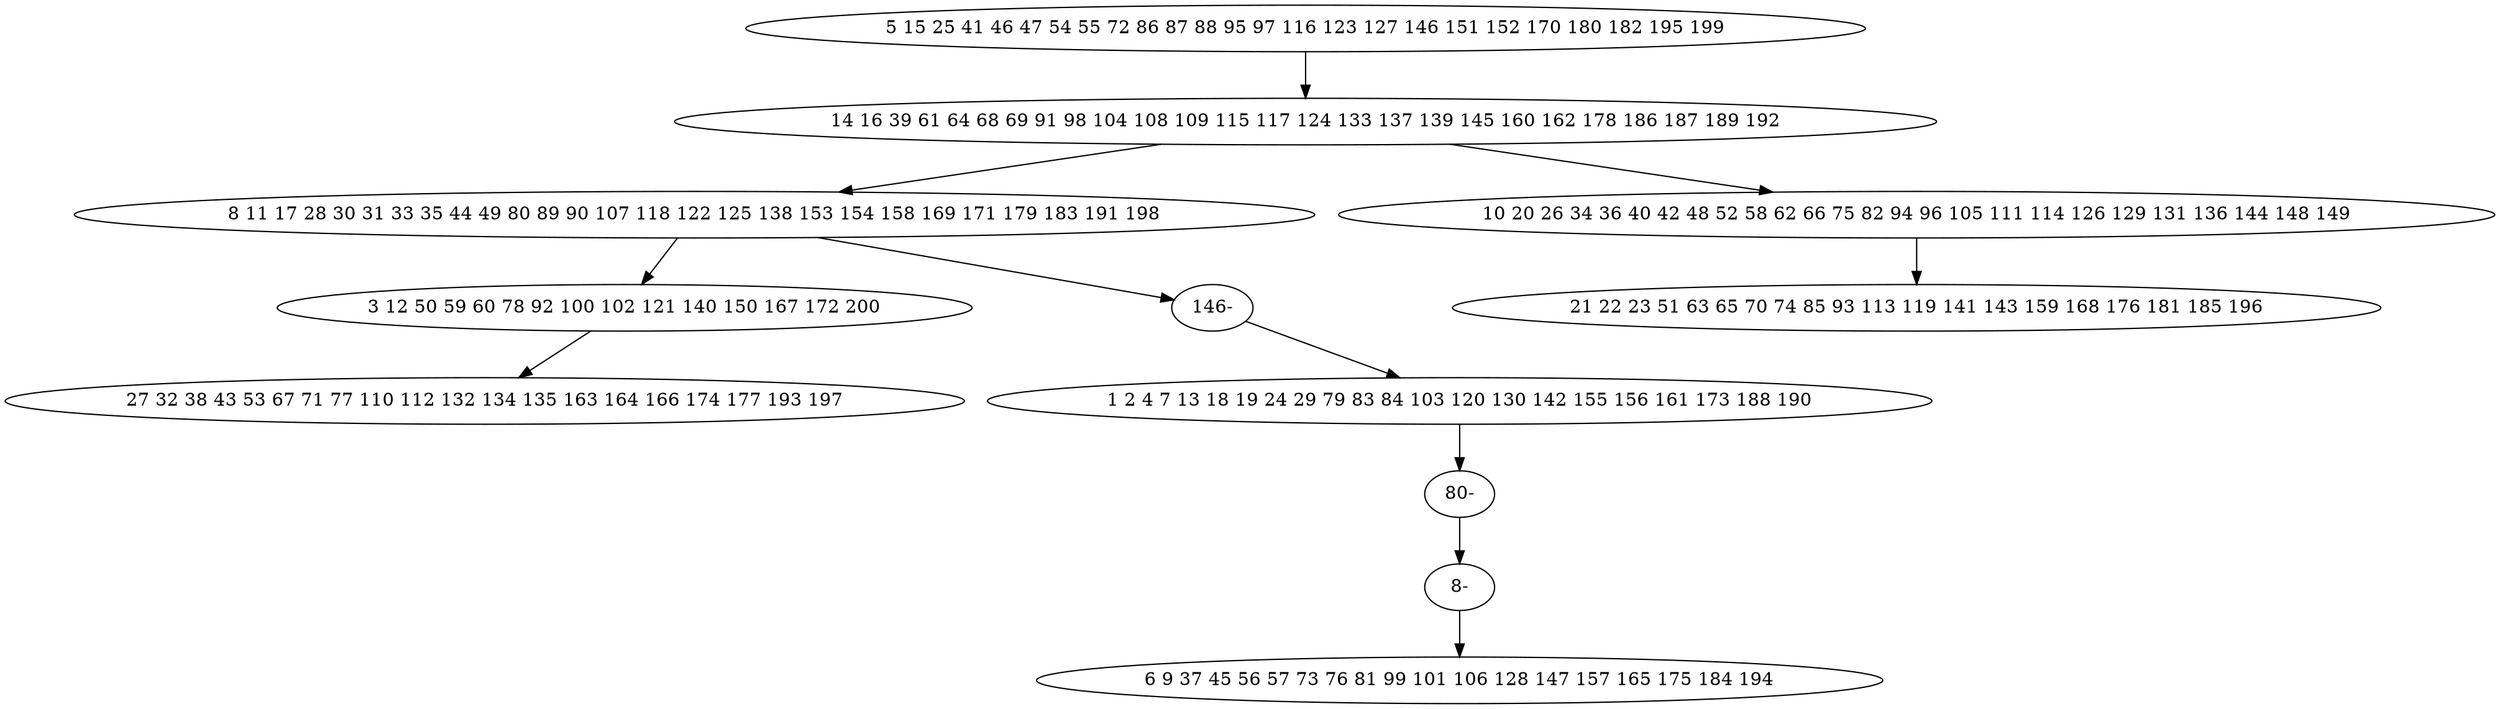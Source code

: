 digraph true_tree {
	"0" -> "1"
	"1" -> "2"
	"2" -> "3"
	"2" -> "10"
	"4" -> "9"
	"1" -> "6"
	"6" -> "7"
	"3" -> "8"
	"9" -> "11"
	"10" -> "4"
	"11" -> "5"
	"0" [label="5 15 25 41 46 47 54 55 72 86 87 88 95 97 116 123 127 146 151 152 170 180 182 195 199"];
	"1" [label="14 16 39 61 64 68 69 91 98 104 108 109 115 117 124 133 137 139 145 160 162 178 186 187 189 192"];
	"2" [label="8 11 17 28 30 31 33 35 44 49 80 89 90 107 118 122 125 138 153 154 158 169 171 179 183 191 198"];
	"3" [label="3 12 50 59 60 78 92 100 102 121 140 150 167 172 200"];
	"4" [label="1 2 4 7 13 18 19 24 29 79 83 84 103 120 130 142 155 156 161 173 188 190"];
	"5" [label="6 9 37 45 56 57 73 76 81 99 101 106 128 147 157 165 175 184 194"];
	"6" [label="10 20 26 34 36 40 42 48 52 58 62 66 75 82 94 96 105 111 114 126 129 131 136 144 148 149"];
	"7" [label="21 22 23 51 63 65 70 74 85 93 113 119 141 143 159 168 176 181 185 196"];
	"8" [label="27 32 38 43 53 67 71 77 110 112 132 134 135 163 164 166 174 177 193 197"];
	"9" [label="80-"];
	"10" [label="146-"];
	"11" [label="8-"];
}
